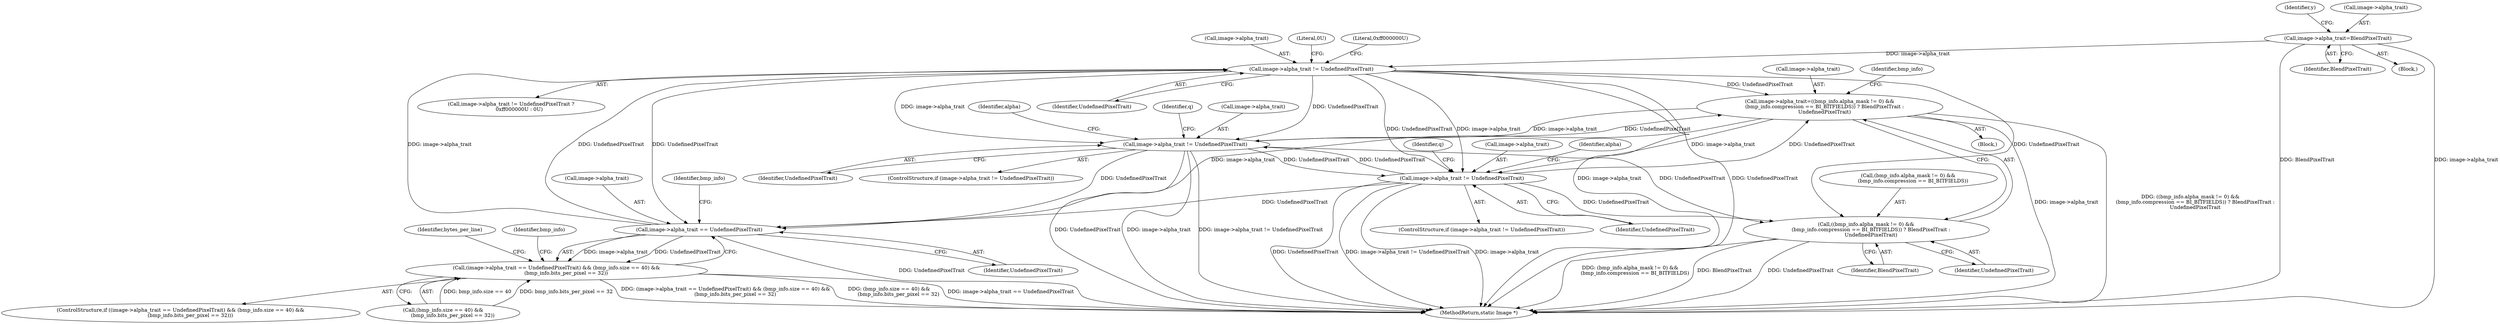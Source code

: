 digraph "0_ImageMagick_ecb31dbad39ccdc65868d5d2a37f0f0521250832@pointer" {
"1002065" [label="(Call,image->alpha_trait != UndefinedPixelTrait)"];
"1002047" [label="(Call,image->alpha_trait=BlendPixelTrait)"];
"1001972" [label="(Call,image->alpha_trait == UndefinedPixelTrait)"];
"1001404" [label="(Call,image->alpha_trait=((bmp_info.alpha_mask != 0) &&\n      (bmp_info.compression == BI_BITFIELDS)) ? BlendPixelTrait :\n      UndefinedPixelTrait)"];
"1003208" [label="(Call,image->alpha_trait != UndefinedPixelTrait)"];
"1002065" [label="(Call,image->alpha_trait != UndefinedPixelTrait)"];
"1003676" [label="(Call,image->alpha_trait != UndefinedPixelTrait)"];
"1001971" [label="(Call,(image->alpha_trait == UndefinedPixelTrait) && (bmp_info.size == 40) &&\n            (bmp_info.bits_per_pixel == 32))"];
"1001408" [label="(Call,((bmp_info.alpha_mask != 0) &&\n      (bmp_info.compression == BI_BITFIELDS)) ? BlendPixelTrait :\n      UndefinedPixelTrait)"];
"1001972" [label="(Call,image->alpha_trait == UndefinedPixelTrait)"];
"1001973" [label="(Call,image->alpha_trait)"];
"1002062" [label="(Identifier,bmp_info)"];
"1003215" [label="(Identifier,alpha)"];
"1003675" [label="(ControlStructure,if (image->alpha_trait != UndefinedPixelTrait))"];
"1001980" [label="(Identifier,bmp_info)"];
"1002047" [label="(Call,image->alpha_trait=BlendPixelTrait)"];
"1003680" [label="(Identifier,UndefinedPixelTrait)"];
"1003212" [label="(Identifier,UndefinedPixelTrait)"];
"1001976" [label="(Identifier,UndefinedPixelTrait)"];
"1002066" [label="(Call,image->alpha_trait)"];
"1002071" [label="(Literal,0U)"];
"1002065" [label="(Call,image->alpha_trait != UndefinedPixelTrait)"];
"1002053" [label="(Identifier,y)"];
"1002070" [label="(Literal,0xff000000U)"];
"1003248" [label="(Identifier,q)"];
"1001971" [label="(Call,(image->alpha_trait == UndefinedPixelTrait) && (bmp_info.size == 40) &&\n            (bmp_info.bits_per_pixel == 32))"];
"1002048" [label="(Call,image->alpha_trait)"];
"1002069" [label="(Identifier,UndefinedPixelTrait)"];
"1001420" [label="(Identifier,BlendPixelTrait)"];
"1002064" [label="(Call,image->alpha_trait != UndefinedPixelTrait ?\n          0xff000000U : 0U)"];
"1001405" [label="(Call,image->alpha_trait)"];
"1003676" [label="(Call,image->alpha_trait != UndefinedPixelTrait)"];
"1003208" [label="(Call,image->alpha_trait != UndefinedPixelTrait)"];
"1001425" [label="(Identifier,bmp_info)"];
"1001990" [label="(Identifier,bytes_per_line)"];
"1003683" [label="(Identifier,alpha)"];
"1002051" [label="(Identifier,BlendPixelTrait)"];
"1003207" [label="(ControlStructure,if (image->alpha_trait != UndefinedPixelTrait))"];
"1001408" [label="(Call,((bmp_info.alpha_mask != 0) &&\n      (bmp_info.compression == BI_BITFIELDS)) ? BlendPixelTrait :\n      UndefinedPixelTrait)"];
"1003949" [label="(MethodReturn,static Image *)"];
"1001977" [label="(Call,(bmp_info.size == 40) &&\n            (bmp_info.bits_per_pixel == 32))"];
"1001421" [label="(Identifier,UndefinedPixelTrait)"];
"1003209" [label="(Call,image->alpha_trait)"];
"1001970" [label="(ControlStructure,if ((image->alpha_trait == UndefinedPixelTrait) && (bmp_info.size == 40) &&\n            (bmp_info.bits_per_pixel == 32)))"];
"1003714" [label="(Identifier,q)"];
"1003677" [label="(Call,image->alpha_trait)"];
"1001409" [label="(Call,(bmp_info.alpha_mask != 0) &&\n      (bmp_info.compression == BI_BITFIELDS))"];
"1002046" [label="(Block,)"];
"1000252" [label="(Block,)"];
"1001404" [label="(Call,image->alpha_trait=((bmp_info.alpha_mask != 0) &&\n      (bmp_info.compression == BI_BITFIELDS)) ? BlendPixelTrait :\n      UndefinedPixelTrait)"];
"1002065" -> "1002064"  [label="AST: "];
"1002065" -> "1002069"  [label="CFG: "];
"1002066" -> "1002065"  [label="AST: "];
"1002069" -> "1002065"  [label="AST: "];
"1002070" -> "1002065"  [label="CFG: "];
"1002071" -> "1002065"  [label="CFG: "];
"1002065" -> "1003949"  [label="DDG: image->alpha_trait"];
"1002065" -> "1003949"  [label="DDG: UndefinedPixelTrait"];
"1002065" -> "1001404"  [label="DDG: UndefinedPixelTrait"];
"1002065" -> "1001408"  [label="DDG: UndefinedPixelTrait"];
"1002065" -> "1001972"  [label="DDG: UndefinedPixelTrait"];
"1002047" -> "1002065"  [label="DDG: image->alpha_trait"];
"1001972" -> "1002065"  [label="DDG: image->alpha_trait"];
"1001972" -> "1002065"  [label="DDG: UndefinedPixelTrait"];
"1002065" -> "1003208"  [label="DDG: image->alpha_trait"];
"1002065" -> "1003208"  [label="DDG: UndefinedPixelTrait"];
"1002065" -> "1003676"  [label="DDG: image->alpha_trait"];
"1002065" -> "1003676"  [label="DDG: UndefinedPixelTrait"];
"1002047" -> "1002046"  [label="AST: "];
"1002047" -> "1002051"  [label="CFG: "];
"1002048" -> "1002047"  [label="AST: "];
"1002051" -> "1002047"  [label="AST: "];
"1002053" -> "1002047"  [label="CFG: "];
"1002047" -> "1003949"  [label="DDG: image->alpha_trait"];
"1002047" -> "1003949"  [label="DDG: BlendPixelTrait"];
"1001972" -> "1001971"  [label="AST: "];
"1001972" -> "1001976"  [label="CFG: "];
"1001973" -> "1001972"  [label="AST: "];
"1001976" -> "1001972"  [label="AST: "];
"1001980" -> "1001972"  [label="CFG: "];
"1001971" -> "1001972"  [label="CFG: "];
"1001972" -> "1003949"  [label="DDG: UndefinedPixelTrait"];
"1001972" -> "1001971"  [label="DDG: image->alpha_trait"];
"1001972" -> "1001971"  [label="DDG: UndefinedPixelTrait"];
"1001404" -> "1001972"  [label="DDG: image->alpha_trait"];
"1003208" -> "1001972"  [label="DDG: UndefinedPixelTrait"];
"1003676" -> "1001972"  [label="DDG: UndefinedPixelTrait"];
"1001404" -> "1000252"  [label="AST: "];
"1001404" -> "1001408"  [label="CFG: "];
"1001405" -> "1001404"  [label="AST: "];
"1001408" -> "1001404"  [label="AST: "];
"1001425" -> "1001404"  [label="CFG: "];
"1001404" -> "1003949"  [label="DDG: image->alpha_trait"];
"1001404" -> "1003949"  [label="DDG: ((bmp_info.alpha_mask != 0) &&\n      (bmp_info.compression == BI_BITFIELDS)) ? BlendPixelTrait :\n      UndefinedPixelTrait"];
"1003208" -> "1001404"  [label="DDG: UndefinedPixelTrait"];
"1003676" -> "1001404"  [label="DDG: UndefinedPixelTrait"];
"1001404" -> "1003208"  [label="DDG: image->alpha_trait"];
"1001404" -> "1003676"  [label="DDG: image->alpha_trait"];
"1003208" -> "1003207"  [label="AST: "];
"1003208" -> "1003212"  [label="CFG: "];
"1003209" -> "1003208"  [label="AST: "];
"1003212" -> "1003208"  [label="AST: "];
"1003215" -> "1003208"  [label="CFG: "];
"1003248" -> "1003208"  [label="CFG: "];
"1003208" -> "1003949"  [label="DDG: image->alpha_trait"];
"1003208" -> "1003949"  [label="DDG: image->alpha_trait != UndefinedPixelTrait"];
"1003208" -> "1003949"  [label="DDG: UndefinedPixelTrait"];
"1003208" -> "1001408"  [label="DDG: UndefinedPixelTrait"];
"1003676" -> "1003208"  [label="DDG: UndefinedPixelTrait"];
"1003208" -> "1003676"  [label="DDG: UndefinedPixelTrait"];
"1003676" -> "1003675"  [label="AST: "];
"1003676" -> "1003680"  [label="CFG: "];
"1003677" -> "1003676"  [label="AST: "];
"1003680" -> "1003676"  [label="AST: "];
"1003683" -> "1003676"  [label="CFG: "];
"1003714" -> "1003676"  [label="CFG: "];
"1003676" -> "1003949"  [label="DDG: image->alpha_trait"];
"1003676" -> "1003949"  [label="DDG: UndefinedPixelTrait"];
"1003676" -> "1003949"  [label="DDG: image->alpha_trait != UndefinedPixelTrait"];
"1003676" -> "1001408"  [label="DDG: UndefinedPixelTrait"];
"1001971" -> "1001970"  [label="AST: "];
"1001971" -> "1001977"  [label="CFG: "];
"1001977" -> "1001971"  [label="AST: "];
"1001990" -> "1001971"  [label="CFG: "];
"1002062" -> "1001971"  [label="CFG: "];
"1001971" -> "1003949"  [label="DDG: (image->alpha_trait == UndefinedPixelTrait) && (bmp_info.size == 40) &&\n            (bmp_info.bits_per_pixel == 32)"];
"1001971" -> "1003949"  [label="DDG: (bmp_info.size == 40) &&\n            (bmp_info.bits_per_pixel == 32)"];
"1001971" -> "1003949"  [label="DDG: image->alpha_trait == UndefinedPixelTrait"];
"1001977" -> "1001971"  [label="DDG: bmp_info.size == 40"];
"1001977" -> "1001971"  [label="DDG: bmp_info.bits_per_pixel == 32"];
"1001408" -> "1001420"  [label="CFG: "];
"1001408" -> "1001421"  [label="CFG: "];
"1001409" -> "1001408"  [label="AST: "];
"1001420" -> "1001408"  [label="AST: "];
"1001421" -> "1001408"  [label="AST: "];
"1001408" -> "1003949"  [label="DDG: UndefinedPixelTrait"];
"1001408" -> "1003949"  [label="DDG: (bmp_info.alpha_mask != 0) &&\n      (bmp_info.compression == BI_BITFIELDS)"];
"1001408" -> "1003949"  [label="DDG: BlendPixelTrait"];
}
